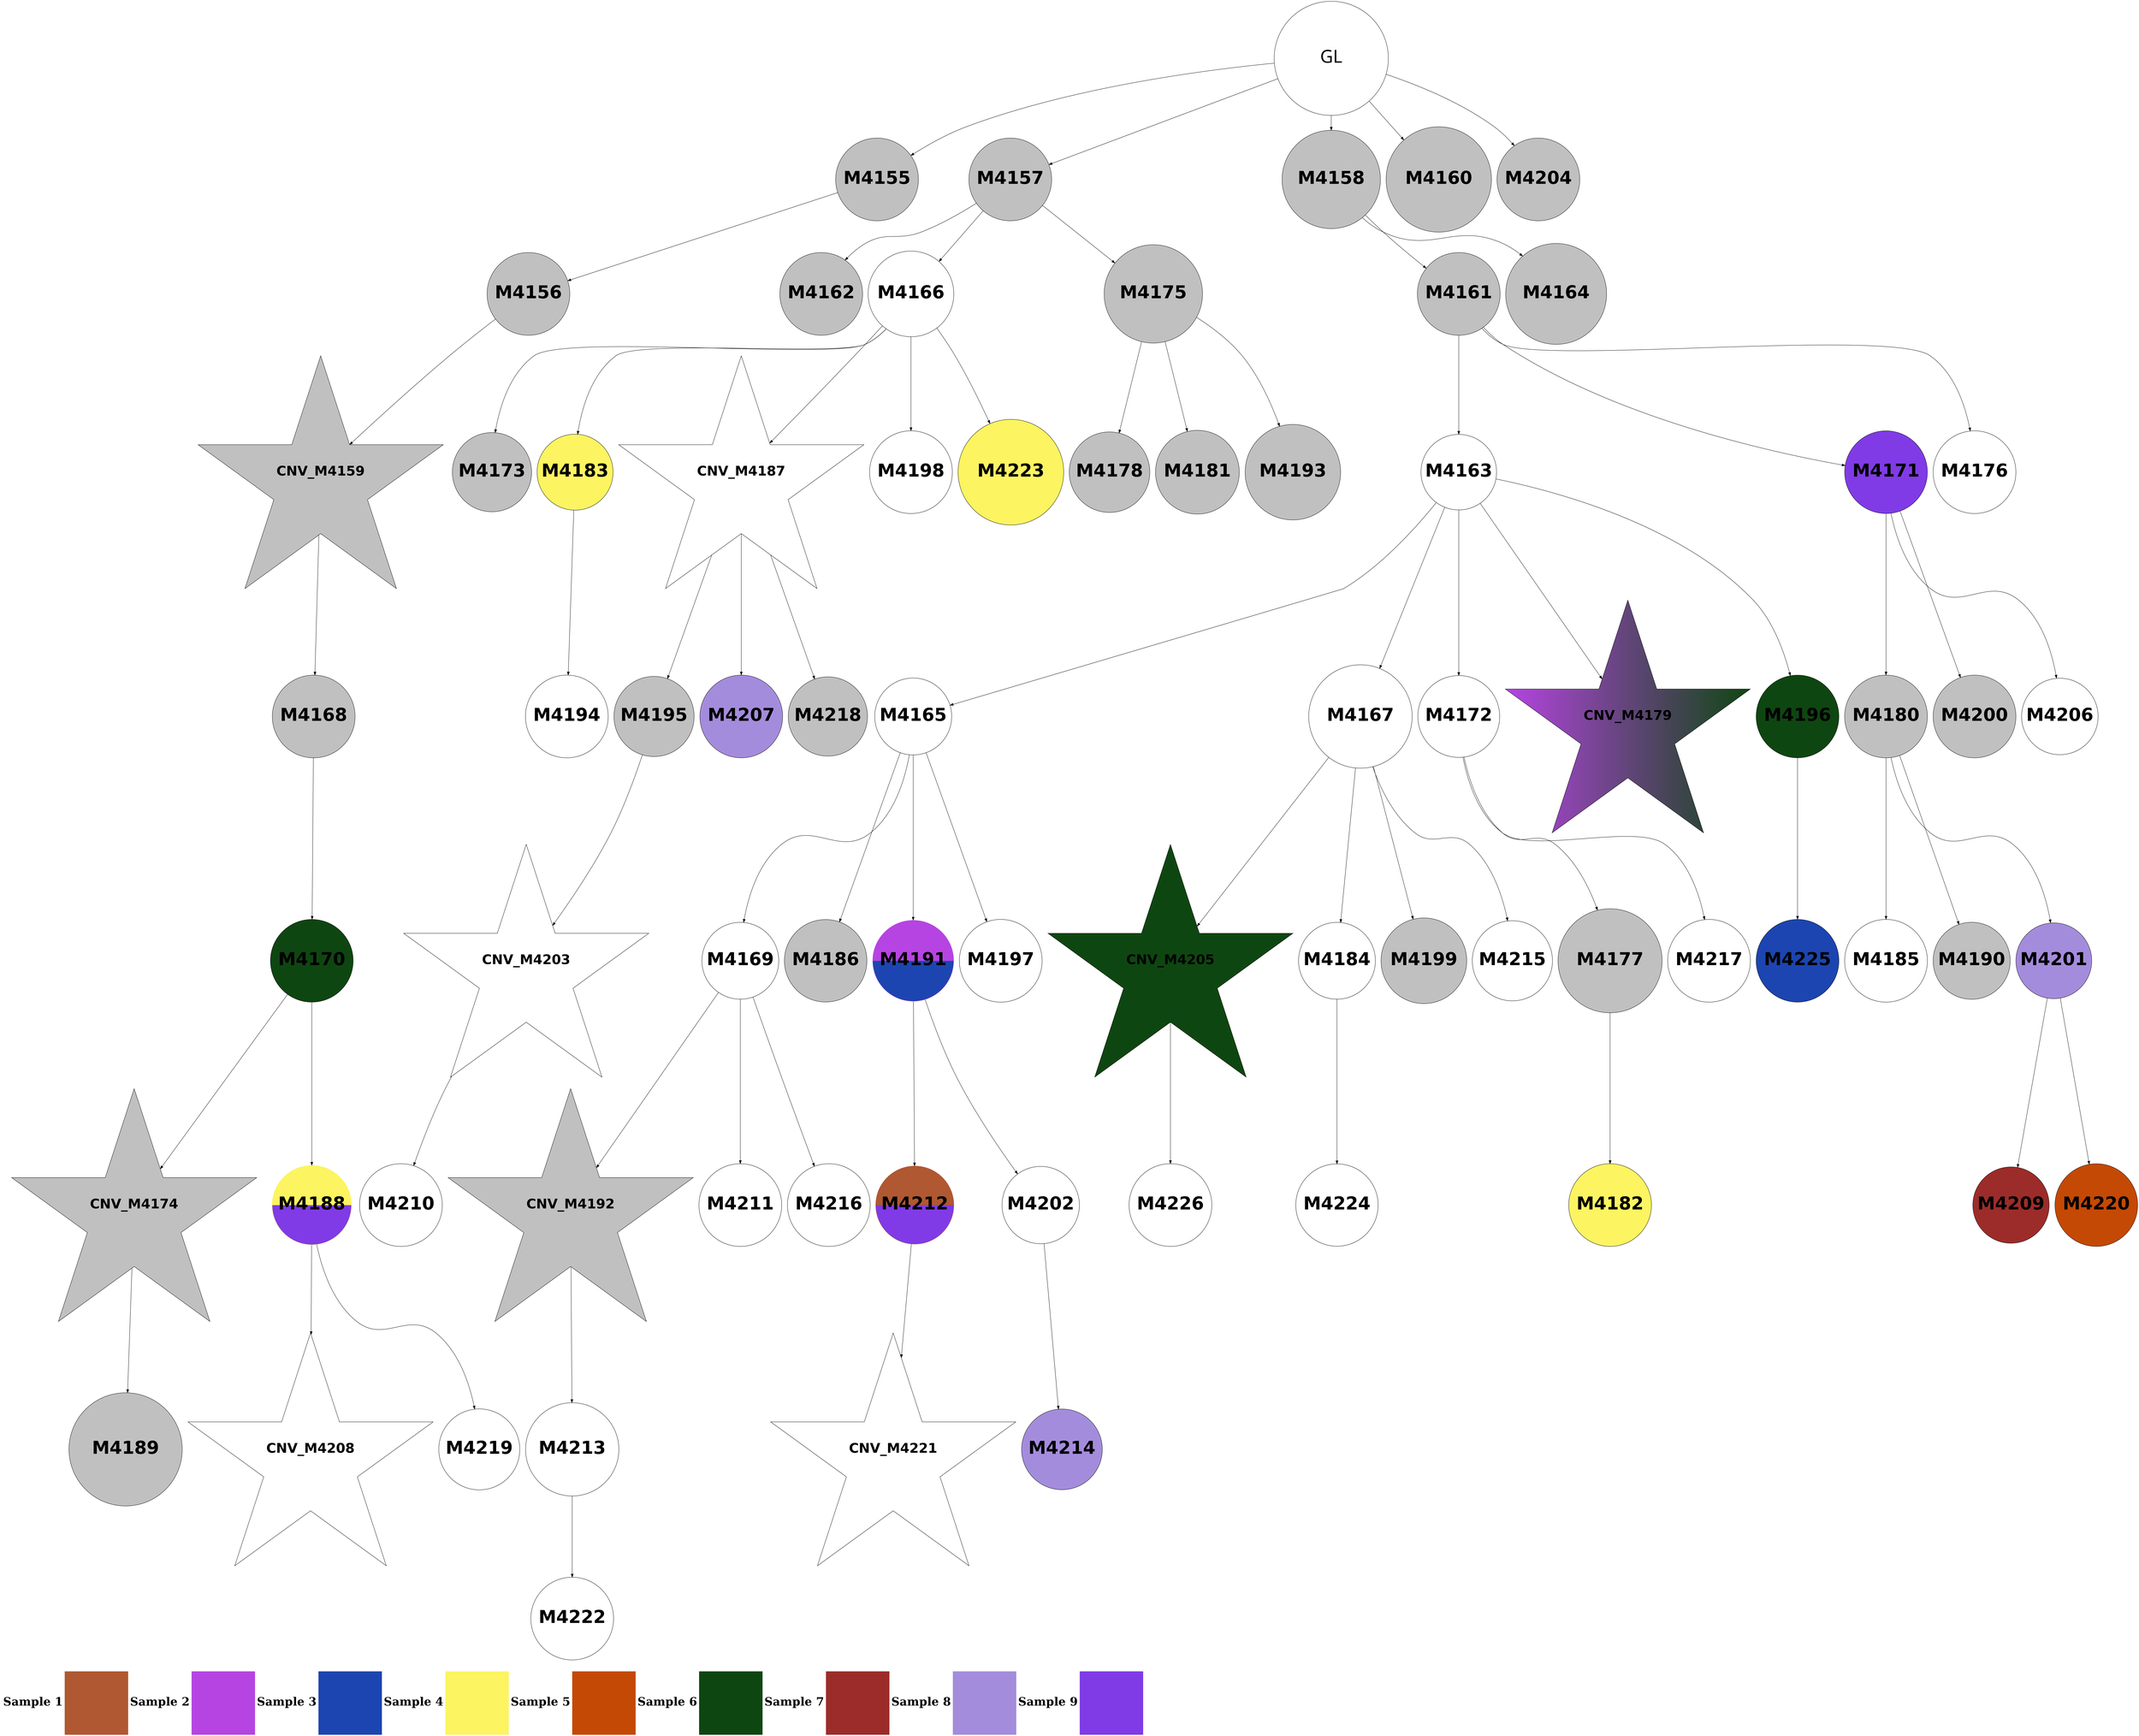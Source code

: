 digraph G { 
rankdir=TB;
4224 -> 4231;
4226 -> 4247;
4233 -> 4242;
4234 -> 4243;
4175 -> 4176;
4175 -> 4178;
4175 -> 4179;
4175 -> 4181;
4175 -> 4225;
4176 -> 4177;
4177 -> 4180;
4178 -> 4183;
4178 -> 4187;
4178 -> 4196;
4179 -> 4182;
4179 -> 4185;
4180 -> 4189;
4182 -> 4184;
4182 -> 4192;
4182 -> 4197;
4184 -> 4186;
4184 -> 4188;
4184 -> 4193;
4184 -> 4200;
4184 -> 4217;
4186 -> 4190;
4186 -> 4207;
4186 -> 4212;
4186 -> 4218;
4187 -> 4194;
4187 -> 4204;
4187 -> 4208;
4187 -> 4219;
4187 -> 4244;
4188 -> 4205;
4188 -> 4220;
4188 -> 4226;
4188 -> 4236;
4189 -> 4191;
4190 -> 4213;
4190 -> 4232;
4190 -> 4237;
4191 -> 4195;
4191 -> 4209;
4192 -> 4201;
4192 -> 4221;
4192 -> 4227;
4193 -> 4198;
4193 -> 4238;
4195 -> 4210;
4196 -> 4199;
4196 -> 4202;
4196 -> 4214;
4198 -> 4203;
4201 -> 4206;
4201 -> 4211;
4201 -> 4222;
4204 -> 4215;
4205 -> 4245;
4208 -> 4216;
4208 -> 4228;
4208 -> 4239;
4209 -> 4229;
4209 -> 4240;
4212 -> 4223;
4212 -> 4233;
4213 -> 4234;
4216 -> 4224;
4217 -> 4246;
4222 -> 4230;
4222 -> 4241;
4223 -> 4235;
4195 [shape=star style=filled fillcolor=grey fontname="helvetica-bold" fontsize=42 label="CNV_M4174"];
4192 [shape=circle style=filled fillcolor="#803be6" fontname="helvetica-bold" fontsize=56 label="M4171" width=0.11 height=2 ];
4180 [shape=star style=filled fillcolor=grey fontname="helvetica-bold" fontsize=42 label="CNV_M4159"];
4233 [shape=circle style=wedged color="#b05831:#803be6" fontname="helvetica-bold" fontsize=56 label="M4212" width=2.58 height=2 ];
4209 [shape=circle style=wedged color="#fcf461:#803be6" fontname="helvetica-bold" fontsize=56 label="M4188" width=3.47 height=2 ];
4198 [shape=circle style=filled fillcolor=grey fontname="helvetica-bold" fontsize=56 label="M4177" width=4.55 height=2 ];
4238 [shape=circle style=filled fillcolor=white fontname="helvetica-bold" fontsize=56 label="M4217" width=0.3 height=2 ];
4190 [shape=circle style=filled fillcolor=white fontname="helvetica-bold" fontsize=56 label="M4169" width=2.89 height=2 ];
4229 [shape=star style=filled fillcolor=white fontname="helvetica-bold" fontsize=42 label="CNV_M4208"];
4227 [shape=circle style=filled fillcolor=white fontname="helvetica-bold" fontsize=56 label="M4206" width=2.95 height=2 ];
4203 [shape=circle style=filled fillcolor="#fcf461" fontname="helvetica-bold" fontsize=56 label="M4182" width=0.66 height=2 ];
4212 [shape=circle style=wedged color="#b644e2:#1c45b1" fontname="helvetica-bold" fontsize=56 label="M4191" width=3.54 height=2 ];
4213 [shape=star style=filled fillcolor=grey fontname="helvetica-bold" fontsize=42 label="CNV_M4192"];
4191 [shape=circle style=filled fillcolor="#0e4611" fontname="helvetica-bold" fontsize=56 label="M4170" width=0.97 height=2 ];
4247 [shape=circle style=filled fillcolor=white fontname="helvetica-bold" fontsize=56 label="M4226" width=1.64 height=2 ];
4216 [shape=circle style=filled fillcolor=grey fontname="helvetica-bold" fontsize=56 label="M4195" width=2.25 height=2 ];
4220 [shape=circle style=filled fillcolor=grey fontname="helvetica-bold" fontsize=56 label="M4199" width=3.75 height=2 ];
4179 [shape=circle style=filled fillcolor=grey fontname="helvetica-bold" fontsize=56 label="M4158" width=4.3 height=2 ];
4245 [shape=circle style=filled fillcolor=white fontname="helvetica-bold" fontsize=56 label="M4224" width=2.04 height=2 ];
4202 [shape=circle style=filled fillcolor=grey fontname="helvetica-bold" fontsize=56 label="M4181" width=3.66 height=2 ];
4185 [shape=circle style=filled fillcolor=grey fontname="helvetica-bold" fontsize=56 label="M4164" width=4.42 height=2 ];
4244 [shape=circle style=filled fillcolor="#fcf461" fontname="helvetica-bold" fontsize=56 label="M4223" width=4.63 height=2 ];
4231 [shape=circle style=filled fillcolor=white fontname="helvetica-bold" fontsize=56 label="M4210" width=1.59 height=2 ];
4214 [shape=circle style=filled fillcolor=grey fontname="helvetica-bold" fontsize=56 label="M4193" width=4.18 height=2 ];
4188 [shape=circle style=filled fillcolor=white fontname="helvetica-bold" fontsize=56 label="M4167" width=4.53 height=2 ];
4241 [shape=circle style=filled fillcolor="#c44904" fontname="helvetica-bold" fontsize=56 label="M4220" width=1.37 height=2 ];
4175 [label="GL" fontname="arial-bold" fontsize=56 width=5 height=5];
4226 [shape=star style=filled fillcolor="#0e4611" fontname="helvetica-bold" fontsize=42 label="CNV_M4205"];
4199 [shape=circle style=filled fillcolor=grey fontname="helvetica-bold" fontsize=56 label="M4178" width=2.21 height=2 ];
4234 [shape=circle style=filled fillcolor=white fontname="helvetica-bold" fontsize=56 label="M4213" width=4.08 height=2 ];
4221 [shape=circle style=filled fillcolor=grey fontname="helvetica-bold" fontsize=56 label="M4200" width=1.06 height=2 ];
4207 [shape=circle style=filled fillcolor=grey fontname="helvetica-bold" fontsize=56 label="M4186" width=3.61 height=2 ];
4218 [shape=circle style=filled fillcolor=white fontname="helvetica-bold" fontsize=56 label="M4197" width=0.25 height=2 ];
4242 [shape=star style=filled fillcolor=white fontname="helvetica-bold" fontsize=42 label="CNV_M4221"];
4246 [shape=circle style=filled fillcolor="#1c45b1" fontname="helvetica-bold" fontsize=56 label="M4225" width=1.88 height=2 ];
4236 [shape=circle style=filled fillcolor=white fontname="helvetica-bold" fontsize=56 label="M4215" width=2.25 height=2 ];
4208 [shape=star style=filled fillcolor=white fontname="helvetica-bold" fontsize=42 label="CNV_M4187"];
4183 [shape=circle style=filled fillcolor=grey fontname="helvetica-bold" fontsize=56 label="M4162" width=0.78 height=2 ];
4211 [shape=circle style=filled fillcolor=grey fontname="helvetica-bold" fontsize=56 label="M4190" width=2.86 height=2 ];
4237 [shape=circle style=filled fillcolor=white fontname="helvetica-bold" fontsize=56 label="M4216" width=1.49 height=2 ];
4186 [shape=circle style=filled fillcolor=white fontname="helvetica-bold" fontsize=56 label="M4165" width=2.83 height=2 ];
4223 [shape=circle style=filled fillcolor=white fontname="helvetica-bold" fontsize=56 label="M4202" width=2.73 height=2 ];
4228 [shape=circle style=filled fillcolor="#a48cdc" fontname="helvetica-bold" fontsize=56 label="M4207" width=0.23 height=2 ];
4177 [shape=circle style=filled fillcolor=grey fontname="helvetica-bold" fontsize=56 label="M4156" width=0.82 height=2 ];
4194 [shape=circle style=filled fillcolor=grey fontname="helvetica-bold" fontsize=56 label="M4173" width=2.4 height=2 ];
4230 [shape=circle style=filled fillcolor="#9c2c29" fontname="helvetica-bold" fontsize=56 label="M4209" width=3.07 height=2 ];
4243 [shape=circle style=filled fillcolor=white fontname="helvetica-bold" fontsize=56 label="M4222" width=1.98 height=2 ];
4197 [shape=circle style=filled fillcolor=white fontname="helvetica-bold" fontsize=56 label="M4176" width=1.77 height=2 ];
4193 [shape=circle style=filled fillcolor=white fontname="helvetica-bold" fontsize=56 label="M4172" width=3.58 height=2 ];
4239 [shape=circle style=filled fillcolor=grey fontname="helvetica-bold" fontsize=56 label="M4218" width=2.38 height=2 ];
4189 [shape=circle style=filled fillcolor=grey fontname="helvetica-bold" fontsize=56 label="M4168" width=0.28 height=2 ];
4196 [shape=circle style=filled fillcolor=grey fontname="helvetica-bold" fontsize=56 label="M4175" width=4.31 height=2 ];
4222 [shape=circle style=filled fillcolor="#a48cdc" fontname="helvetica-bold" fontsize=56 label="M4201" width=3.32 height=2 ];
4219 [shape=circle style=filled fillcolor=white fontname="helvetica-bold" fontsize=56 label="M4198" width=0.89 height=2 ];
4176 [shape=circle style=filled fillcolor=grey fontname="helvetica-bold" fontsize=56 label="M4155" width=0.15 height=2 ];
4200 [shape=star style=filled fillcolor="#b644e2:#0e4611" fontname="helvetica-bold" fontsize=42 label="CNV_M4179"];
4232 [shape=circle style=filled fillcolor=white fontname="helvetica-bold" fontsize=56 label="M4211" width=0.34 height=2 ];
4225 [shape=circle style=filled fillcolor=grey fontname="helvetica-bold" fontsize=56 label="M4204" width=0.2 height=2 ];
4181 [shape=circle style=filled fillcolor=grey fontname="helvetica-bold" fontsize=56 label="M4160" width=4.61 height=2 ];
4178 [shape=circle style=filled fillcolor=grey fontname="helvetica-bold" fontsize=56 label="M4157" width=1.41 height=2 ];
4215 [shape=circle style=filled fillcolor=white fontname="helvetica-bold" fontsize=56 label="M4194" width=0.69 height=2 ];
4187 [shape=circle style=filled fillcolor=white fontname="helvetica-bold" fontsize=56 label="M4166" width=3.75 height=2 ];
4217 [shape=circle style=filled fillcolor="#0e4611" fontname="helvetica-bold" fontsize=56 label="M4196" width=0.25 height=2 ];
4201 [shape=circle style=filled fillcolor=grey fontname="helvetica-bold" fontsize=56 label="M4180" width=0.77 height=2 ];
4240 [shape=circle style=filled fillcolor=white fontname="helvetica-bold" fontsize=56 label="M4219" width=2.17 height=2 ];
4182 [shape=circle style=filled fillcolor=grey fontname="helvetica-bold" fontsize=56 label="M4161" width=1.43 height=2 ];
4205 [shape=circle style=filled fillcolor=white fontname="helvetica-bold" fontsize=56 label="M4184" width=2.89 height=2 ];
4184 [shape=circle style=filled fillcolor=white fontname="helvetica-bold" fontsize=56 label="M4163" width=3.3 height=2 ];
4235 [shape=circle style=filled fillcolor="#a48cdc" fontname="helvetica-bold" fontsize=56 label="M4214" width=2.18 height=2 ];
4224 [shape=star style=filled fillcolor=white fontname="helvetica-bold" fontsize=42 label="CNV_M4203"];
4204 [shape=circle style=filled fillcolor="#fcf461" fontname="helvetica-bold" fontsize=56 label="M4183" width=3.21 height=2 ];
4210 [shape=circle style=filled fillcolor=grey fontname="helvetica-bold" fontsize=56 label="M4189" width=4.96 height=2 ];
4206 [shape=circle style=filled fillcolor=white fontname="helvetica-bold" fontsize=56 label="M4185" width=0.08 height=2 ];
{rank=sink;
Legend[shape=none, margin=0, label=<<TABLE border="0" cellborder="0" cellspacing="0"> 
<TR><TD width="200" height="200" colspan="1"><FONT POINT-SIZE="36.0"><B>Sample 1</B></FONT></TD><TD width="200" height="200" colspan="1" BGCOLOR="#b05831"></TD>
<TD width="200" height="200" colspan="1"><FONT POINT-SIZE="36.0"><B>Sample 2</B></FONT></TD><TD width="200" height="200" colspan="1" BGCOLOR="#b644e2"></TD>
<TD width="200" height="200" colspan="1"><FONT POINT-SIZE="36.0"><B>Sample 3</B></FONT></TD><TD width="200" height="200" colspan="1" BGCOLOR="#1c45b1"></TD>
<TD width="200" height="200" colspan="1"><FONT POINT-SIZE="36.0"><B>Sample 4</B></FONT></TD><TD width="200" height="200" colspan="1" BGCOLOR="#fcf461"></TD>
<TD width="200" height="200" colspan="1"><FONT POINT-SIZE="36.0"><B>Sample 5</B></FONT></TD><TD width="200" height="200" colspan="1" BGCOLOR="#c44904"></TD>
<TD width="200" height="200" colspan="1"><FONT POINT-SIZE="36.0"><B>Sample 6</B></FONT></TD><TD width="200" height="200" colspan="1" BGCOLOR="#0e4611"></TD>
<TD width="200" height="200" colspan="1"><FONT POINT-SIZE="36.0"><B>Sample 7</B></FONT></TD><TD width="200" height="200" colspan="1" BGCOLOR="#9c2c29"></TD>
<TD width="200" height="200" colspan="1"><FONT POINT-SIZE="36.0"><B>Sample 8</B></FONT></TD><TD width="200" height="200" colspan="1" BGCOLOR="#a48cdc"></TD>
<TD width="200" height="200" colspan="1"><FONT POINT-SIZE="36.0"><B>Sample 9</B></FONT></TD><TD width="200" height="200" colspan="1" BGCOLOR="#803be6"></TD>
</TR></TABLE>>];
} 
}